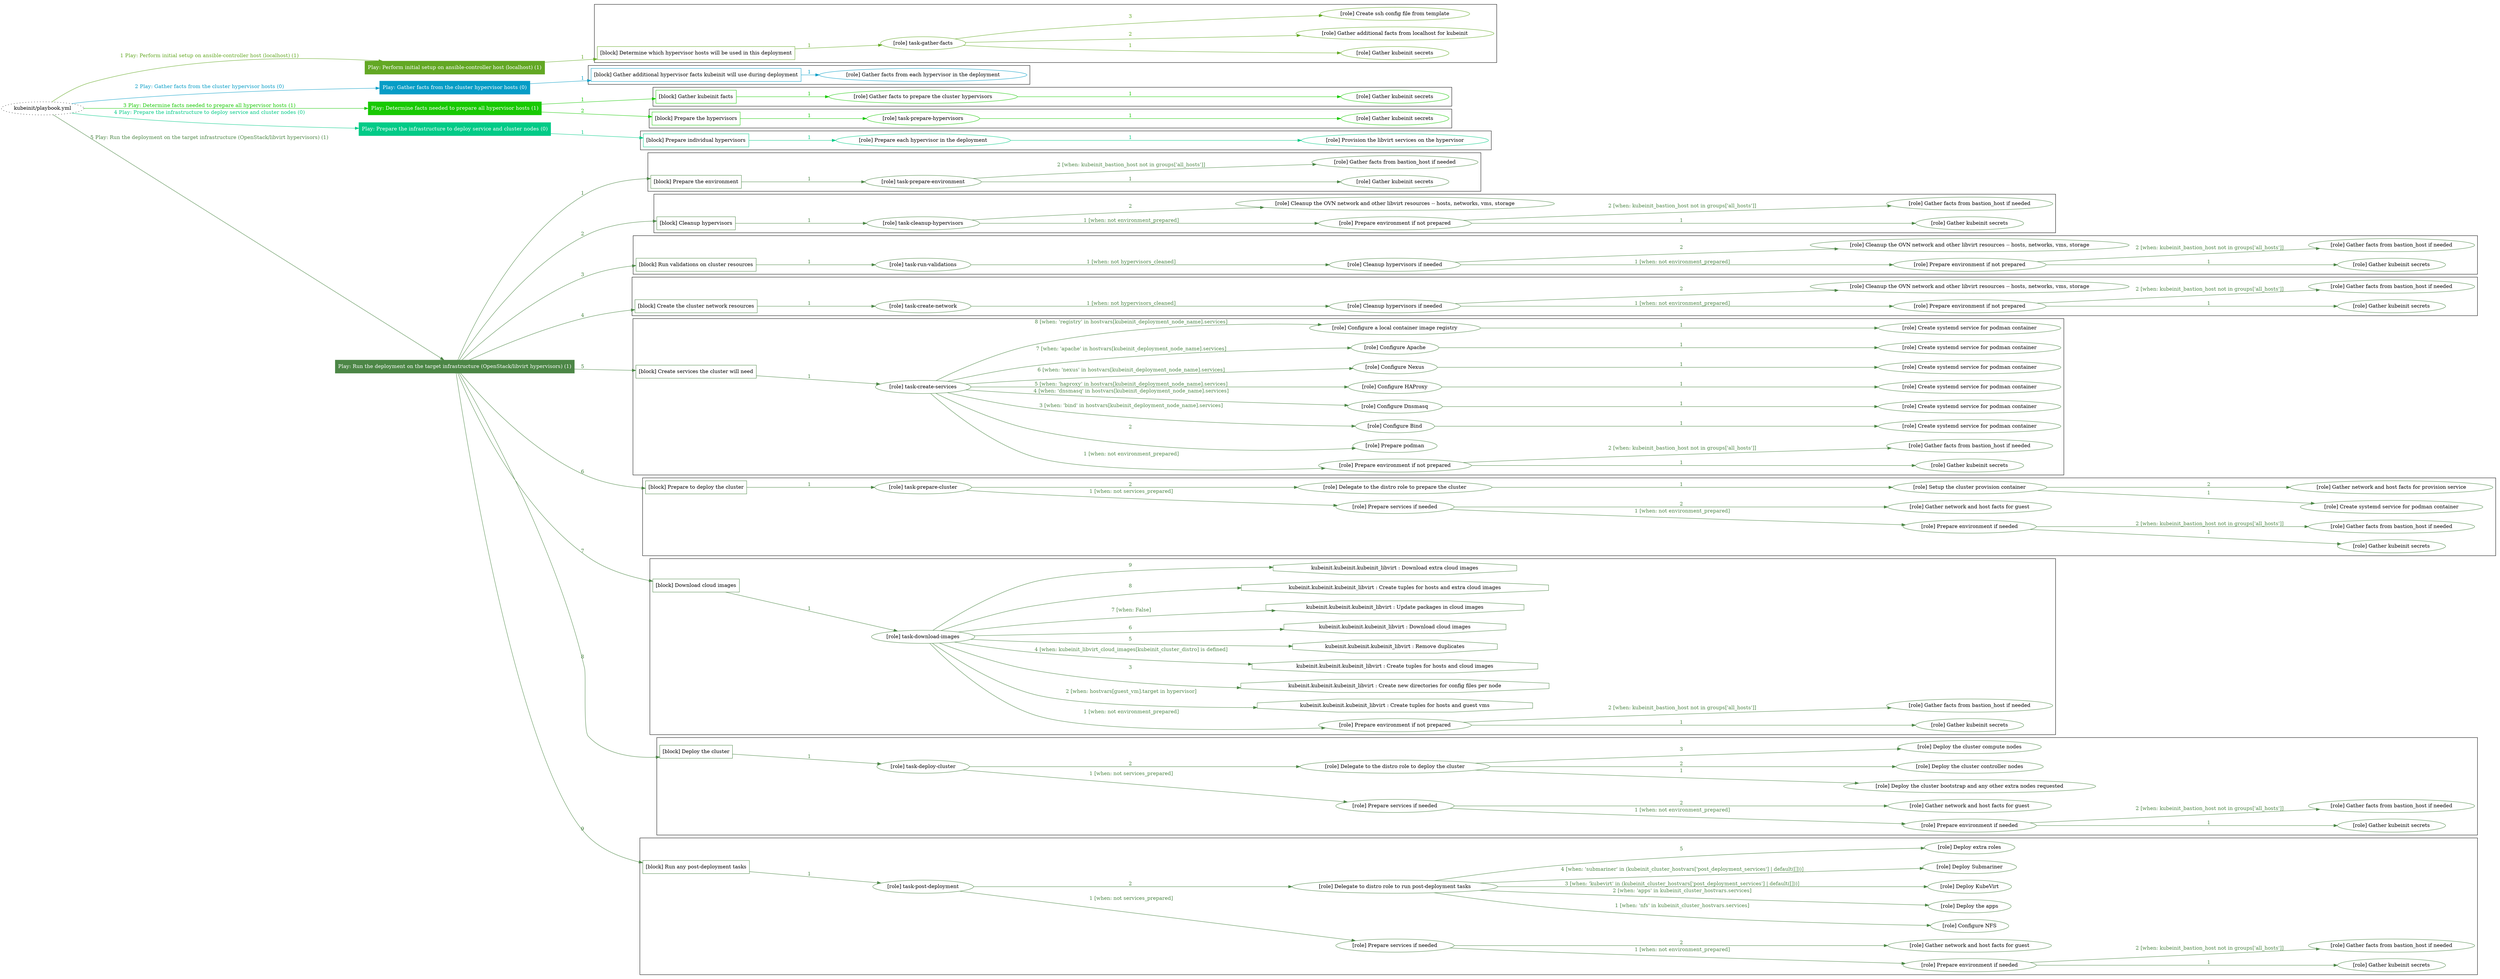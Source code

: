 digraph {
	graph [concentrate=true ordering=in rankdir=LR ratio=fill]
	edge [esep=5 sep=10]
	"kubeinit/playbook.yml" [URL="/home/runner/work/kubeinit/kubeinit/kubeinit/playbook.yml" id=playbook_f58793bb style=dotted]
	"kubeinit/playbook.yml" -> play_ef400c8b [label="1 Play: Perform initial setup on ansible-controller host (localhost) (1)" color="#63a824" fontcolor="#63a824" id=edge_play_ef400c8b labeltooltip="1 Play: Perform initial setup on ansible-controller host (localhost) (1)" tooltip="1 Play: Perform initial setup on ansible-controller host (localhost) (1)"]
	subgraph "Play: Perform initial setup on ansible-controller host (localhost) (1)" {
		play_ef400c8b [label="Play: Perform initial setup on ansible-controller host (localhost) (1)" URL="/home/runner/work/kubeinit/kubeinit/kubeinit/playbook.yml" color="#63a824" fontcolor="#ffffff" id=play_ef400c8b shape=box style=filled tooltip=localhost]
		play_ef400c8b -> block_fa00b817 [label=1 color="#63a824" fontcolor="#63a824" id=edge_block_fa00b817 labeltooltip=1 tooltip=1]
		subgraph cluster_block_fa00b817 {
			block_fa00b817 [label="[block] Determine which hypervisor hosts will be used in this deployment" URL="/home/runner/work/kubeinit/kubeinit/kubeinit/playbook.yml" color="#63a824" id=block_fa00b817 labeltooltip="Determine which hypervisor hosts will be used in this deployment" shape=box tooltip="Determine which hypervisor hosts will be used in this deployment"]
			block_fa00b817 -> role_f3571032 [label="1 " color="#63a824" fontcolor="#63a824" id=edge_role_f3571032 labeltooltip="1 " tooltip="1 "]
			subgraph "task-gather-facts" {
				role_f3571032 [label="[role] task-gather-facts" URL="/home/runner/work/kubeinit/kubeinit/kubeinit/playbook.yml" color="#63a824" id=role_f3571032 tooltip="task-gather-facts"]
				role_f3571032 -> role_efeab348 [label="1 " color="#63a824" fontcolor="#63a824" id=edge_role_efeab348 labeltooltip="1 " tooltip="1 "]
				subgraph "Gather kubeinit secrets" {
					role_efeab348 [label="[role] Gather kubeinit secrets" URL="/home/runner/.ansible/collections/ansible_collections/kubeinit/kubeinit/roles/kubeinit_prepare/tasks/build_hypervisors_group.yml" color="#63a824" id=role_efeab348 tooltip="Gather kubeinit secrets"]
				}
				role_f3571032 -> role_8ca2fbf8 [label="2 " color="#63a824" fontcolor="#63a824" id=edge_role_8ca2fbf8 labeltooltip="2 " tooltip="2 "]
				subgraph "Gather additional facts from localhost for kubeinit" {
					role_8ca2fbf8 [label="[role] Gather additional facts from localhost for kubeinit" URL="/home/runner/.ansible/collections/ansible_collections/kubeinit/kubeinit/roles/kubeinit_prepare/tasks/build_hypervisors_group.yml" color="#63a824" id=role_8ca2fbf8 tooltip="Gather additional facts from localhost for kubeinit"]
				}
				role_f3571032 -> role_3e26ffe0 [label="3 " color="#63a824" fontcolor="#63a824" id=edge_role_3e26ffe0 labeltooltip="3 " tooltip="3 "]
				subgraph "Create ssh config file from template" {
					role_3e26ffe0 [label="[role] Create ssh config file from template" URL="/home/runner/.ansible/collections/ansible_collections/kubeinit/kubeinit/roles/kubeinit_prepare/tasks/build_hypervisors_group.yml" color="#63a824" id=role_3e26ffe0 tooltip="Create ssh config file from template"]
				}
			}
		}
	}
	"kubeinit/playbook.yml" -> play_55802ab1 [label="2 Play: Gather facts from the cluster hypervisor hosts (0)" color="#069dc6" fontcolor="#069dc6" id=edge_play_55802ab1 labeltooltip="2 Play: Gather facts from the cluster hypervisor hosts (0)" tooltip="2 Play: Gather facts from the cluster hypervisor hosts (0)"]
	subgraph "Play: Gather facts from the cluster hypervisor hosts (0)" {
		play_55802ab1 [label="Play: Gather facts from the cluster hypervisor hosts (0)" URL="/home/runner/work/kubeinit/kubeinit/kubeinit/playbook.yml" color="#069dc6" fontcolor="#ffffff" id=play_55802ab1 shape=box style=filled tooltip="Play: Gather facts from the cluster hypervisor hosts (0)"]
		play_55802ab1 -> block_2f3dcdcd [label=1 color="#069dc6" fontcolor="#069dc6" id=edge_block_2f3dcdcd labeltooltip=1 tooltip=1]
		subgraph cluster_block_2f3dcdcd {
			block_2f3dcdcd [label="[block] Gather additional hypervisor facts kubeinit will use during deployment" URL="/home/runner/work/kubeinit/kubeinit/kubeinit/playbook.yml" color="#069dc6" id=block_2f3dcdcd labeltooltip="Gather additional hypervisor facts kubeinit will use during deployment" shape=box tooltip="Gather additional hypervisor facts kubeinit will use during deployment"]
			block_2f3dcdcd -> role_0df3bb62 [label="1 " color="#069dc6" fontcolor="#069dc6" id=edge_role_0df3bb62 labeltooltip="1 " tooltip="1 "]
			subgraph "Gather facts from each hypervisor in the deployment" {
				role_0df3bb62 [label="[role] Gather facts from each hypervisor in the deployment" URL="/home/runner/work/kubeinit/kubeinit/kubeinit/playbook.yml" color="#069dc6" id=role_0df3bb62 tooltip="Gather facts from each hypervisor in the deployment"]
			}
		}
	}
	"kubeinit/playbook.yml" -> play_1d382b80 [label="3 Play: Determine facts needed to prepare all hypervisor hosts (1)" color="#18c903" fontcolor="#18c903" id=edge_play_1d382b80 labeltooltip="3 Play: Determine facts needed to prepare all hypervisor hosts (1)" tooltip="3 Play: Determine facts needed to prepare all hypervisor hosts (1)"]
	subgraph "Play: Determine facts needed to prepare all hypervisor hosts (1)" {
		play_1d382b80 [label="Play: Determine facts needed to prepare all hypervisor hosts (1)" URL="/home/runner/work/kubeinit/kubeinit/kubeinit/playbook.yml" color="#18c903" fontcolor="#ffffff" id=play_1d382b80 shape=box style=filled tooltip=localhost]
		play_1d382b80 -> block_a9d46d51 [label=1 color="#18c903" fontcolor="#18c903" id=edge_block_a9d46d51 labeltooltip=1 tooltip=1]
		subgraph cluster_block_a9d46d51 {
			block_a9d46d51 [label="[block] Gather kubeinit facts" URL="/home/runner/work/kubeinit/kubeinit/kubeinit/playbook.yml" color="#18c903" id=block_a9d46d51 labeltooltip="Gather kubeinit facts" shape=box tooltip="Gather kubeinit facts"]
			block_a9d46d51 -> role_bb6a173e [label="1 " color="#18c903" fontcolor="#18c903" id=edge_role_bb6a173e labeltooltip="1 " tooltip="1 "]
			subgraph "Gather facts to prepare the cluster hypervisors" {
				role_bb6a173e [label="[role] Gather facts to prepare the cluster hypervisors" URL="/home/runner/work/kubeinit/kubeinit/kubeinit/playbook.yml" color="#18c903" id=role_bb6a173e tooltip="Gather facts to prepare the cluster hypervisors"]
				role_bb6a173e -> role_5e06d8d2 [label="1 " color="#18c903" fontcolor="#18c903" id=edge_role_5e06d8d2 labeltooltip="1 " tooltip="1 "]
				subgraph "Gather kubeinit secrets" {
					role_5e06d8d2 [label="[role] Gather kubeinit secrets" URL="/home/runner/.ansible/collections/ansible_collections/kubeinit/kubeinit/roles/kubeinit_prepare/tasks/gather_kubeinit_facts.yml" color="#18c903" id=role_5e06d8d2 tooltip="Gather kubeinit secrets"]
				}
			}
		}
		play_1d382b80 -> block_a9847690 [label=2 color="#18c903" fontcolor="#18c903" id=edge_block_a9847690 labeltooltip=2 tooltip=2]
		subgraph cluster_block_a9847690 {
			block_a9847690 [label="[block] Prepare the hypervisors" URL="/home/runner/work/kubeinit/kubeinit/kubeinit/playbook.yml" color="#18c903" id=block_a9847690 labeltooltip="Prepare the hypervisors" shape=box tooltip="Prepare the hypervisors"]
			block_a9847690 -> role_9fe4048c [label="1 " color="#18c903" fontcolor="#18c903" id=edge_role_9fe4048c labeltooltip="1 " tooltip="1 "]
			subgraph "task-prepare-hypervisors" {
				role_9fe4048c [label="[role] task-prepare-hypervisors" URL="/home/runner/work/kubeinit/kubeinit/kubeinit/playbook.yml" color="#18c903" id=role_9fe4048c tooltip="task-prepare-hypervisors"]
				role_9fe4048c -> role_2b0b77d5 [label="1 " color="#18c903" fontcolor="#18c903" id=edge_role_2b0b77d5 labeltooltip="1 " tooltip="1 "]
				subgraph "Gather kubeinit secrets" {
					role_2b0b77d5 [label="[role] Gather kubeinit secrets" URL="/home/runner/.ansible/collections/ansible_collections/kubeinit/kubeinit/roles/kubeinit_prepare/tasks/gather_kubeinit_facts.yml" color="#18c903" id=role_2b0b77d5 tooltip="Gather kubeinit secrets"]
				}
			}
		}
	}
	"kubeinit/playbook.yml" -> play_59cb4f92 [label="4 Play: Prepare the infrastructure to deploy service and cluster nodes (0)" color="#01cb87" fontcolor="#01cb87" id=edge_play_59cb4f92 labeltooltip="4 Play: Prepare the infrastructure to deploy service and cluster nodes (0)" tooltip="4 Play: Prepare the infrastructure to deploy service and cluster nodes (0)"]
	subgraph "Play: Prepare the infrastructure to deploy service and cluster nodes (0)" {
		play_59cb4f92 [label="Play: Prepare the infrastructure to deploy service and cluster nodes (0)" URL="/home/runner/work/kubeinit/kubeinit/kubeinit/playbook.yml" color="#01cb87" fontcolor="#ffffff" id=play_59cb4f92 shape=box style=filled tooltip="Play: Prepare the infrastructure to deploy service and cluster nodes (0)"]
		play_59cb4f92 -> block_4fc3e5c0 [label=1 color="#01cb87" fontcolor="#01cb87" id=edge_block_4fc3e5c0 labeltooltip=1 tooltip=1]
		subgraph cluster_block_4fc3e5c0 {
			block_4fc3e5c0 [label="[block] Prepare individual hypervisors" URL="/home/runner/work/kubeinit/kubeinit/kubeinit/playbook.yml" color="#01cb87" id=block_4fc3e5c0 labeltooltip="Prepare individual hypervisors" shape=box tooltip="Prepare individual hypervisors"]
			block_4fc3e5c0 -> role_03ed3f5c [label="1 " color="#01cb87" fontcolor="#01cb87" id=edge_role_03ed3f5c labeltooltip="1 " tooltip="1 "]
			subgraph "Prepare each hypervisor in the deployment" {
				role_03ed3f5c [label="[role] Prepare each hypervisor in the deployment" URL="/home/runner/work/kubeinit/kubeinit/kubeinit/playbook.yml" color="#01cb87" id=role_03ed3f5c tooltip="Prepare each hypervisor in the deployment"]
				role_03ed3f5c -> role_1c76f3b5 [label="1 " color="#01cb87" fontcolor="#01cb87" id=edge_role_1c76f3b5 labeltooltip="1 " tooltip="1 "]
				subgraph "Provision the libvirt services on the hypervisor" {
					role_1c76f3b5 [label="[role] Provision the libvirt services on the hypervisor" URL="/home/runner/.ansible/collections/ansible_collections/kubeinit/kubeinit/roles/kubeinit_prepare/tasks/prepare_hypervisor.yml" color="#01cb87" id=role_1c76f3b5 tooltip="Provision the libvirt services on the hypervisor"]
				}
			}
		}
	}
	"kubeinit/playbook.yml" -> play_d5912275 [label="5 Play: Run the deployment on the target infrastructure (OpenStack/libvirt hypervisors) (1)" color="#4c8646" fontcolor="#4c8646" id=edge_play_d5912275 labeltooltip="5 Play: Run the deployment on the target infrastructure (OpenStack/libvirt hypervisors) (1)" tooltip="5 Play: Run the deployment on the target infrastructure (OpenStack/libvirt hypervisors) (1)"]
	subgraph "Play: Run the deployment on the target infrastructure (OpenStack/libvirt hypervisors) (1)" {
		play_d5912275 [label="Play: Run the deployment on the target infrastructure (OpenStack/libvirt hypervisors) (1)" URL="/home/runner/work/kubeinit/kubeinit/kubeinit/playbook.yml" color="#4c8646" fontcolor="#ffffff" id=play_d5912275 shape=box style=filled tooltip=localhost]
		play_d5912275 -> block_e0ef7ec3 [label=1 color="#4c8646" fontcolor="#4c8646" id=edge_block_e0ef7ec3 labeltooltip=1 tooltip=1]
		subgraph cluster_block_e0ef7ec3 {
			block_e0ef7ec3 [label="[block] Prepare the environment" URL="/home/runner/work/kubeinit/kubeinit/kubeinit/playbook.yml" color="#4c8646" id=block_e0ef7ec3 labeltooltip="Prepare the environment" shape=box tooltip="Prepare the environment"]
			block_e0ef7ec3 -> role_95e3e221 [label="1 " color="#4c8646" fontcolor="#4c8646" id=edge_role_95e3e221 labeltooltip="1 " tooltip="1 "]
			subgraph "task-prepare-environment" {
				role_95e3e221 [label="[role] task-prepare-environment" URL="/home/runner/work/kubeinit/kubeinit/kubeinit/playbook.yml" color="#4c8646" id=role_95e3e221 tooltip="task-prepare-environment"]
				role_95e3e221 -> role_7b15b557 [label="1 " color="#4c8646" fontcolor="#4c8646" id=edge_role_7b15b557 labeltooltip="1 " tooltip="1 "]
				subgraph "Gather kubeinit secrets" {
					role_7b15b557 [label="[role] Gather kubeinit secrets" URL="/home/runner/.ansible/collections/ansible_collections/kubeinit/kubeinit/roles/kubeinit_prepare/tasks/gather_kubeinit_facts.yml" color="#4c8646" id=role_7b15b557 tooltip="Gather kubeinit secrets"]
				}
				role_95e3e221 -> role_6736a9c5 [label="2 [when: kubeinit_bastion_host not in groups['all_hosts']]" color="#4c8646" fontcolor="#4c8646" id=edge_role_6736a9c5 labeltooltip="2 [when: kubeinit_bastion_host not in groups['all_hosts']]" tooltip="2 [when: kubeinit_bastion_host not in groups['all_hosts']]"]
				subgraph "Gather facts from bastion_host if needed" {
					role_6736a9c5 [label="[role] Gather facts from bastion_host if needed" URL="/home/runner/.ansible/collections/ansible_collections/kubeinit/kubeinit/roles/kubeinit_prepare/tasks/main.yml" color="#4c8646" id=role_6736a9c5 tooltip="Gather facts from bastion_host if needed"]
				}
			}
		}
		play_d5912275 -> block_b7ee5da2 [label=2 color="#4c8646" fontcolor="#4c8646" id=edge_block_b7ee5da2 labeltooltip=2 tooltip=2]
		subgraph cluster_block_b7ee5da2 {
			block_b7ee5da2 [label="[block] Cleanup hypervisors" URL="/home/runner/work/kubeinit/kubeinit/kubeinit/playbook.yml" color="#4c8646" id=block_b7ee5da2 labeltooltip="Cleanup hypervisors" shape=box tooltip="Cleanup hypervisors"]
			block_b7ee5da2 -> role_448d3bb0 [label="1 " color="#4c8646" fontcolor="#4c8646" id=edge_role_448d3bb0 labeltooltip="1 " tooltip="1 "]
			subgraph "task-cleanup-hypervisors" {
				role_448d3bb0 [label="[role] task-cleanup-hypervisors" URL="/home/runner/work/kubeinit/kubeinit/kubeinit/playbook.yml" color="#4c8646" id=role_448d3bb0 tooltip="task-cleanup-hypervisors"]
				role_448d3bb0 -> role_497d9ae1 [label="1 [when: not environment_prepared]" color="#4c8646" fontcolor="#4c8646" id=edge_role_497d9ae1 labeltooltip="1 [when: not environment_prepared]" tooltip="1 [when: not environment_prepared]"]
				subgraph "Prepare environment if not prepared" {
					role_497d9ae1 [label="[role] Prepare environment if not prepared" URL="/home/runner/.ansible/collections/ansible_collections/kubeinit/kubeinit/roles/kubeinit_libvirt/tasks/cleanup_hypervisors.yml" color="#4c8646" id=role_497d9ae1 tooltip="Prepare environment if not prepared"]
					role_497d9ae1 -> role_d3270ad9 [label="1 " color="#4c8646" fontcolor="#4c8646" id=edge_role_d3270ad9 labeltooltip="1 " tooltip="1 "]
					subgraph "Gather kubeinit secrets" {
						role_d3270ad9 [label="[role] Gather kubeinit secrets" URL="/home/runner/.ansible/collections/ansible_collections/kubeinit/kubeinit/roles/kubeinit_prepare/tasks/gather_kubeinit_facts.yml" color="#4c8646" id=role_d3270ad9 tooltip="Gather kubeinit secrets"]
					}
					role_497d9ae1 -> role_4f86b636 [label="2 [when: kubeinit_bastion_host not in groups['all_hosts']]" color="#4c8646" fontcolor="#4c8646" id=edge_role_4f86b636 labeltooltip="2 [when: kubeinit_bastion_host not in groups['all_hosts']]" tooltip="2 [when: kubeinit_bastion_host not in groups['all_hosts']]"]
					subgraph "Gather facts from bastion_host if needed" {
						role_4f86b636 [label="[role] Gather facts from bastion_host if needed" URL="/home/runner/.ansible/collections/ansible_collections/kubeinit/kubeinit/roles/kubeinit_prepare/tasks/main.yml" color="#4c8646" id=role_4f86b636 tooltip="Gather facts from bastion_host if needed"]
					}
				}
				role_448d3bb0 -> role_c5e4a4dd [label="2 " color="#4c8646" fontcolor="#4c8646" id=edge_role_c5e4a4dd labeltooltip="2 " tooltip="2 "]
				subgraph "Cleanup the OVN network and other libvirt resources -- hosts, networks, vms, storage" {
					role_c5e4a4dd [label="[role] Cleanup the OVN network and other libvirt resources -- hosts, networks, vms, storage" URL="/home/runner/.ansible/collections/ansible_collections/kubeinit/kubeinit/roles/kubeinit_libvirt/tasks/cleanup_hypervisors.yml" color="#4c8646" id=role_c5e4a4dd tooltip="Cleanup the OVN network and other libvirt resources -- hosts, networks, vms, storage"]
				}
			}
		}
		play_d5912275 -> block_3adb5bea [label=3 color="#4c8646" fontcolor="#4c8646" id=edge_block_3adb5bea labeltooltip=3 tooltip=3]
		subgraph cluster_block_3adb5bea {
			block_3adb5bea [label="[block] Run validations on cluster resources" URL="/home/runner/work/kubeinit/kubeinit/kubeinit/playbook.yml" color="#4c8646" id=block_3adb5bea labeltooltip="Run validations on cluster resources" shape=box tooltip="Run validations on cluster resources"]
			block_3adb5bea -> role_9a0afbb9 [label="1 " color="#4c8646" fontcolor="#4c8646" id=edge_role_9a0afbb9 labeltooltip="1 " tooltip="1 "]
			subgraph "task-run-validations" {
				role_9a0afbb9 [label="[role] task-run-validations" URL="/home/runner/work/kubeinit/kubeinit/kubeinit/playbook.yml" color="#4c8646" id=role_9a0afbb9 tooltip="task-run-validations"]
				role_9a0afbb9 -> role_900a982e [label="1 [when: not hypervisors_cleaned]" color="#4c8646" fontcolor="#4c8646" id=edge_role_900a982e labeltooltip="1 [when: not hypervisors_cleaned]" tooltip="1 [when: not hypervisors_cleaned]"]
				subgraph "Cleanup hypervisors if needed" {
					role_900a982e [label="[role] Cleanup hypervisors if needed" URL="/home/runner/.ansible/collections/ansible_collections/kubeinit/kubeinit/roles/kubeinit_validations/tasks/main.yml" color="#4c8646" id=role_900a982e tooltip="Cleanup hypervisors if needed"]
					role_900a982e -> role_91baa143 [label="1 [when: not environment_prepared]" color="#4c8646" fontcolor="#4c8646" id=edge_role_91baa143 labeltooltip="1 [when: not environment_prepared]" tooltip="1 [when: not environment_prepared]"]
					subgraph "Prepare environment if not prepared" {
						role_91baa143 [label="[role] Prepare environment if not prepared" URL="/home/runner/.ansible/collections/ansible_collections/kubeinit/kubeinit/roles/kubeinit_libvirt/tasks/cleanup_hypervisors.yml" color="#4c8646" id=role_91baa143 tooltip="Prepare environment if not prepared"]
						role_91baa143 -> role_f00baeb1 [label="1 " color="#4c8646" fontcolor="#4c8646" id=edge_role_f00baeb1 labeltooltip="1 " tooltip="1 "]
						subgraph "Gather kubeinit secrets" {
							role_f00baeb1 [label="[role] Gather kubeinit secrets" URL="/home/runner/.ansible/collections/ansible_collections/kubeinit/kubeinit/roles/kubeinit_prepare/tasks/gather_kubeinit_facts.yml" color="#4c8646" id=role_f00baeb1 tooltip="Gather kubeinit secrets"]
						}
						role_91baa143 -> role_692dc586 [label="2 [when: kubeinit_bastion_host not in groups['all_hosts']]" color="#4c8646" fontcolor="#4c8646" id=edge_role_692dc586 labeltooltip="2 [when: kubeinit_bastion_host not in groups['all_hosts']]" tooltip="2 [when: kubeinit_bastion_host not in groups['all_hosts']]"]
						subgraph "Gather facts from bastion_host if needed" {
							role_692dc586 [label="[role] Gather facts from bastion_host if needed" URL="/home/runner/.ansible/collections/ansible_collections/kubeinit/kubeinit/roles/kubeinit_prepare/tasks/main.yml" color="#4c8646" id=role_692dc586 tooltip="Gather facts from bastion_host if needed"]
						}
					}
					role_900a982e -> role_12e0624e [label="2 " color="#4c8646" fontcolor="#4c8646" id=edge_role_12e0624e labeltooltip="2 " tooltip="2 "]
					subgraph "Cleanup the OVN network and other libvirt resources -- hosts, networks, vms, storage" {
						role_12e0624e [label="[role] Cleanup the OVN network and other libvirt resources -- hosts, networks, vms, storage" URL="/home/runner/.ansible/collections/ansible_collections/kubeinit/kubeinit/roles/kubeinit_libvirt/tasks/cleanup_hypervisors.yml" color="#4c8646" id=role_12e0624e tooltip="Cleanup the OVN network and other libvirt resources -- hosts, networks, vms, storage"]
					}
				}
			}
		}
		play_d5912275 -> block_eb9da0d1 [label=4 color="#4c8646" fontcolor="#4c8646" id=edge_block_eb9da0d1 labeltooltip=4 tooltip=4]
		subgraph cluster_block_eb9da0d1 {
			block_eb9da0d1 [label="[block] Create the cluster network resources" URL="/home/runner/work/kubeinit/kubeinit/kubeinit/playbook.yml" color="#4c8646" id=block_eb9da0d1 labeltooltip="Create the cluster network resources" shape=box tooltip="Create the cluster network resources"]
			block_eb9da0d1 -> role_1442c6f8 [label="1 " color="#4c8646" fontcolor="#4c8646" id=edge_role_1442c6f8 labeltooltip="1 " tooltip="1 "]
			subgraph "task-create-network" {
				role_1442c6f8 [label="[role] task-create-network" URL="/home/runner/work/kubeinit/kubeinit/kubeinit/playbook.yml" color="#4c8646" id=role_1442c6f8 tooltip="task-create-network"]
				role_1442c6f8 -> role_cbfe1383 [label="1 [when: not hypervisors_cleaned]" color="#4c8646" fontcolor="#4c8646" id=edge_role_cbfe1383 labeltooltip="1 [when: not hypervisors_cleaned]" tooltip="1 [when: not hypervisors_cleaned]"]
				subgraph "Cleanup hypervisors if needed" {
					role_cbfe1383 [label="[role] Cleanup hypervisors if needed" URL="/home/runner/.ansible/collections/ansible_collections/kubeinit/kubeinit/roles/kubeinit_libvirt/tasks/create_network.yml" color="#4c8646" id=role_cbfe1383 tooltip="Cleanup hypervisors if needed"]
					role_cbfe1383 -> role_728541d5 [label="1 [when: not environment_prepared]" color="#4c8646" fontcolor="#4c8646" id=edge_role_728541d5 labeltooltip="1 [when: not environment_prepared]" tooltip="1 [when: not environment_prepared]"]
					subgraph "Prepare environment if not prepared" {
						role_728541d5 [label="[role] Prepare environment if not prepared" URL="/home/runner/.ansible/collections/ansible_collections/kubeinit/kubeinit/roles/kubeinit_libvirt/tasks/cleanup_hypervisors.yml" color="#4c8646" id=role_728541d5 tooltip="Prepare environment if not prepared"]
						role_728541d5 -> role_e7898d49 [label="1 " color="#4c8646" fontcolor="#4c8646" id=edge_role_e7898d49 labeltooltip="1 " tooltip="1 "]
						subgraph "Gather kubeinit secrets" {
							role_e7898d49 [label="[role] Gather kubeinit secrets" URL="/home/runner/.ansible/collections/ansible_collections/kubeinit/kubeinit/roles/kubeinit_prepare/tasks/gather_kubeinit_facts.yml" color="#4c8646" id=role_e7898d49 tooltip="Gather kubeinit secrets"]
						}
						role_728541d5 -> role_4d49329d [label="2 [when: kubeinit_bastion_host not in groups['all_hosts']]" color="#4c8646" fontcolor="#4c8646" id=edge_role_4d49329d labeltooltip="2 [when: kubeinit_bastion_host not in groups['all_hosts']]" tooltip="2 [when: kubeinit_bastion_host not in groups['all_hosts']]"]
						subgraph "Gather facts from bastion_host if needed" {
							role_4d49329d [label="[role] Gather facts from bastion_host if needed" URL="/home/runner/.ansible/collections/ansible_collections/kubeinit/kubeinit/roles/kubeinit_prepare/tasks/main.yml" color="#4c8646" id=role_4d49329d tooltip="Gather facts from bastion_host if needed"]
						}
					}
					role_cbfe1383 -> role_e72a1599 [label="2 " color="#4c8646" fontcolor="#4c8646" id=edge_role_e72a1599 labeltooltip="2 " tooltip="2 "]
					subgraph "Cleanup the OVN network and other libvirt resources -- hosts, networks, vms, storage" {
						role_e72a1599 [label="[role] Cleanup the OVN network and other libvirt resources -- hosts, networks, vms, storage" URL="/home/runner/.ansible/collections/ansible_collections/kubeinit/kubeinit/roles/kubeinit_libvirt/tasks/cleanup_hypervisors.yml" color="#4c8646" id=role_e72a1599 tooltip="Cleanup the OVN network and other libvirt resources -- hosts, networks, vms, storage"]
					}
				}
			}
		}
		play_d5912275 -> block_d4540720 [label=5 color="#4c8646" fontcolor="#4c8646" id=edge_block_d4540720 labeltooltip=5 tooltip=5]
		subgraph cluster_block_d4540720 {
			block_d4540720 [label="[block] Create services the cluster will need" URL="/home/runner/work/kubeinit/kubeinit/kubeinit/playbook.yml" color="#4c8646" id=block_d4540720 labeltooltip="Create services the cluster will need" shape=box tooltip="Create services the cluster will need"]
			block_d4540720 -> role_956b09bb [label="1 " color="#4c8646" fontcolor="#4c8646" id=edge_role_956b09bb labeltooltip="1 " tooltip="1 "]
			subgraph "task-create-services" {
				role_956b09bb [label="[role] task-create-services" URL="/home/runner/work/kubeinit/kubeinit/kubeinit/playbook.yml" color="#4c8646" id=role_956b09bb tooltip="task-create-services"]
				role_956b09bb -> role_1adf9833 [label="1 [when: not environment_prepared]" color="#4c8646" fontcolor="#4c8646" id=edge_role_1adf9833 labeltooltip="1 [when: not environment_prepared]" tooltip="1 [when: not environment_prepared]"]
				subgraph "Prepare environment if not prepared" {
					role_1adf9833 [label="[role] Prepare environment if not prepared" URL="/home/runner/.ansible/collections/ansible_collections/kubeinit/kubeinit/roles/kubeinit_services/tasks/main.yml" color="#4c8646" id=role_1adf9833 tooltip="Prepare environment if not prepared"]
					role_1adf9833 -> role_f309acf9 [label="1 " color="#4c8646" fontcolor="#4c8646" id=edge_role_f309acf9 labeltooltip="1 " tooltip="1 "]
					subgraph "Gather kubeinit secrets" {
						role_f309acf9 [label="[role] Gather kubeinit secrets" URL="/home/runner/.ansible/collections/ansible_collections/kubeinit/kubeinit/roles/kubeinit_prepare/tasks/gather_kubeinit_facts.yml" color="#4c8646" id=role_f309acf9 tooltip="Gather kubeinit secrets"]
					}
					role_1adf9833 -> role_84f7ad82 [label="2 [when: kubeinit_bastion_host not in groups['all_hosts']]" color="#4c8646" fontcolor="#4c8646" id=edge_role_84f7ad82 labeltooltip="2 [when: kubeinit_bastion_host not in groups['all_hosts']]" tooltip="2 [when: kubeinit_bastion_host not in groups['all_hosts']]"]
					subgraph "Gather facts from bastion_host if needed" {
						role_84f7ad82 [label="[role] Gather facts from bastion_host if needed" URL="/home/runner/.ansible/collections/ansible_collections/kubeinit/kubeinit/roles/kubeinit_prepare/tasks/main.yml" color="#4c8646" id=role_84f7ad82 tooltip="Gather facts from bastion_host if needed"]
					}
				}
				role_956b09bb -> role_78f69e6c [label="2 " color="#4c8646" fontcolor="#4c8646" id=edge_role_78f69e6c labeltooltip="2 " tooltip="2 "]
				subgraph "Prepare podman" {
					role_78f69e6c [label="[role] Prepare podman" URL="/home/runner/.ansible/collections/ansible_collections/kubeinit/kubeinit/roles/kubeinit_services/tasks/00_create_service_pod.yml" color="#4c8646" id=role_78f69e6c tooltip="Prepare podman"]
				}
				role_956b09bb -> role_221db590 [label="3 [when: 'bind' in hostvars[kubeinit_deployment_node_name].services]" color="#4c8646" fontcolor="#4c8646" id=edge_role_221db590 labeltooltip="3 [when: 'bind' in hostvars[kubeinit_deployment_node_name].services]" tooltip="3 [when: 'bind' in hostvars[kubeinit_deployment_node_name].services]"]
				subgraph "Configure Bind" {
					role_221db590 [label="[role] Configure Bind" URL="/home/runner/.ansible/collections/ansible_collections/kubeinit/kubeinit/roles/kubeinit_services/tasks/start_services_containers.yml" color="#4c8646" id=role_221db590 tooltip="Configure Bind"]
					role_221db590 -> role_72580ef2 [label="1 " color="#4c8646" fontcolor="#4c8646" id=edge_role_72580ef2 labeltooltip="1 " tooltip="1 "]
					subgraph "Create systemd service for podman container" {
						role_72580ef2 [label="[role] Create systemd service for podman container" URL="/home/runner/.ansible/collections/ansible_collections/kubeinit/kubeinit/roles/kubeinit_bind/tasks/main.yml" color="#4c8646" id=role_72580ef2 tooltip="Create systemd service for podman container"]
					}
				}
				role_956b09bb -> role_d7d1fc39 [label="4 [when: 'dnsmasq' in hostvars[kubeinit_deployment_node_name].services]" color="#4c8646" fontcolor="#4c8646" id=edge_role_d7d1fc39 labeltooltip="4 [when: 'dnsmasq' in hostvars[kubeinit_deployment_node_name].services]" tooltip="4 [when: 'dnsmasq' in hostvars[kubeinit_deployment_node_name].services]"]
				subgraph "Configure Dnsmasq" {
					role_d7d1fc39 [label="[role] Configure Dnsmasq" URL="/home/runner/.ansible/collections/ansible_collections/kubeinit/kubeinit/roles/kubeinit_services/tasks/start_services_containers.yml" color="#4c8646" id=role_d7d1fc39 tooltip="Configure Dnsmasq"]
					role_d7d1fc39 -> role_3aa46a81 [label="1 " color="#4c8646" fontcolor="#4c8646" id=edge_role_3aa46a81 labeltooltip="1 " tooltip="1 "]
					subgraph "Create systemd service for podman container" {
						role_3aa46a81 [label="[role] Create systemd service for podman container" URL="/home/runner/.ansible/collections/ansible_collections/kubeinit/kubeinit/roles/kubeinit_dnsmasq/tasks/main.yml" color="#4c8646" id=role_3aa46a81 tooltip="Create systemd service for podman container"]
					}
				}
				role_956b09bb -> role_45c255a1 [label="5 [when: 'haproxy' in hostvars[kubeinit_deployment_node_name].services]" color="#4c8646" fontcolor="#4c8646" id=edge_role_45c255a1 labeltooltip="5 [when: 'haproxy' in hostvars[kubeinit_deployment_node_name].services]" tooltip="5 [when: 'haproxy' in hostvars[kubeinit_deployment_node_name].services]"]
				subgraph "Configure HAProxy" {
					role_45c255a1 [label="[role] Configure HAProxy" URL="/home/runner/.ansible/collections/ansible_collections/kubeinit/kubeinit/roles/kubeinit_services/tasks/start_services_containers.yml" color="#4c8646" id=role_45c255a1 tooltip="Configure HAProxy"]
					role_45c255a1 -> role_3a9f940a [label="1 " color="#4c8646" fontcolor="#4c8646" id=edge_role_3a9f940a labeltooltip="1 " tooltip="1 "]
					subgraph "Create systemd service for podman container" {
						role_3a9f940a [label="[role] Create systemd service for podman container" URL="/home/runner/.ansible/collections/ansible_collections/kubeinit/kubeinit/roles/kubeinit_haproxy/tasks/main.yml" color="#4c8646" id=role_3a9f940a tooltip="Create systemd service for podman container"]
					}
				}
				role_956b09bb -> role_c4b103d8 [label="6 [when: 'nexus' in hostvars[kubeinit_deployment_node_name].services]" color="#4c8646" fontcolor="#4c8646" id=edge_role_c4b103d8 labeltooltip="6 [when: 'nexus' in hostvars[kubeinit_deployment_node_name].services]" tooltip="6 [when: 'nexus' in hostvars[kubeinit_deployment_node_name].services]"]
				subgraph "Configure Nexus" {
					role_c4b103d8 [label="[role] Configure Nexus" URL="/home/runner/.ansible/collections/ansible_collections/kubeinit/kubeinit/roles/kubeinit_services/tasks/start_services_containers.yml" color="#4c8646" id=role_c4b103d8 tooltip="Configure Nexus"]
					role_c4b103d8 -> role_8225c455 [label="1 " color="#4c8646" fontcolor="#4c8646" id=edge_role_8225c455 labeltooltip="1 " tooltip="1 "]
					subgraph "Create systemd service for podman container" {
						role_8225c455 [label="[role] Create systemd service for podman container" URL="/home/runner/.ansible/collections/ansible_collections/kubeinit/kubeinit/roles/kubeinit_nexus/tasks/main.yml" color="#4c8646" id=role_8225c455 tooltip="Create systemd service for podman container"]
					}
				}
				role_956b09bb -> role_bf23fa17 [label="7 [when: 'apache' in hostvars[kubeinit_deployment_node_name].services]" color="#4c8646" fontcolor="#4c8646" id=edge_role_bf23fa17 labeltooltip="7 [when: 'apache' in hostvars[kubeinit_deployment_node_name].services]" tooltip="7 [when: 'apache' in hostvars[kubeinit_deployment_node_name].services]"]
				subgraph "Configure Apache" {
					role_bf23fa17 [label="[role] Configure Apache" URL="/home/runner/.ansible/collections/ansible_collections/kubeinit/kubeinit/roles/kubeinit_services/tasks/start_services_containers.yml" color="#4c8646" id=role_bf23fa17 tooltip="Configure Apache"]
					role_bf23fa17 -> role_b48f31f6 [label="1 " color="#4c8646" fontcolor="#4c8646" id=edge_role_b48f31f6 labeltooltip="1 " tooltip="1 "]
					subgraph "Create systemd service for podman container" {
						role_b48f31f6 [label="[role] Create systemd service for podman container" URL="/home/runner/.ansible/collections/ansible_collections/kubeinit/kubeinit/roles/kubeinit_apache/tasks/main.yml" color="#4c8646" id=role_b48f31f6 tooltip="Create systemd service for podman container"]
					}
				}
				role_956b09bb -> role_5947e2b4 [label="8 [when: 'registry' in hostvars[kubeinit_deployment_node_name].services]" color="#4c8646" fontcolor="#4c8646" id=edge_role_5947e2b4 labeltooltip="8 [when: 'registry' in hostvars[kubeinit_deployment_node_name].services]" tooltip="8 [when: 'registry' in hostvars[kubeinit_deployment_node_name].services]"]
				subgraph "Configure a local container image registry" {
					role_5947e2b4 [label="[role] Configure a local container image registry" URL="/home/runner/.ansible/collections/ansible_collections/kubeinit/kubeinit/roles/kubeinit_services/tasks/start_services_containers.yml" color="#4c8646" id=role_5947e2b4 tooltip="Configure a local container image registry"]
					role_5947e2b4 -> role_0294ba29 [label="1 " color="#4c8646" fontcolor="#4c8646" id=edge_role_0294ba29 labeltooltip="1 " tooltip="1 "]
					subgraph "Create systemd service for podman container" {
						role_0294ba29 [label="[role] Create systemd service for podman container" URL="/home/runner/.ansible/collections/ansible_collections/kubeinit/kubeinit/roles/kubeinit_registry/tasks/main.yml" color="#4c8646" id=role_0294ba29 tooltip="Create systemd service for podman container"]
					}
				}
			}
		}
		play_d5912275 -> block_04f76727 [label=6 color="#4c8646" fontcolor="#4c8646" id=edge_block_04f76727 labeltooltip=6 tooltip=6]
		subgraph cluster_block_04f76727 {
			block_04f76727 [label="[block] Prepare to deploy the cluster" URL="/home/runner/work/kubeinit/kubeinit/kubeinit/playbook.yml" color="#4c8646" id=block_04f76727 labeltooltip="Prepare to deploy the cluster" shape=box tooltip="Prepare to deploy the cluster"]
			block_04f76727 -> role_cd9692a6 [label="1 " color="#4c8646" fontcolor="#4c8646" id=edge_role_cd9692a6 labeltooltip="1 " tooltip="1 "]
			subgraph "task-prepare-cluster" {
				role_cd9692a6 [label="[role] task-prepare-cluster" URL="/home/runner/work/kubeinit/kubeinit/kubeinit/playbook.yml" color="#4c8646" id=role_cd9692a6 tooltip="task-prepare-cluster"]
				role_cd9692a6 -> role_6edb6d22 [label="1 [when: not services_prepared]" color="#4c8646" fontcolor="#4c8646" id=edge_role_6edb6d22 labeltooltip="1 [when: not services_prepared]" tooltip="1 [when: not services_prepared]"]
				subgraph "Prepare services if needed" {
					role_6edb6d22 [label="[role] Prepare services if needed" URL="/home/runner/.ansible/collections/ansible_collections/kubeinit/kubeinit/roles/kubeinit_prepare/tasks/prepare_cluster.yml" color="#4c8646" id=role_6edb6d22 tooltip="Prepare services if needed"]
					role_6edb6d22 -> role_29b3002d [label="1 [when: not environment_prepared]" color="#4c8646" fontcolor="#4c8646" id=edge_role_29b3002d labeltooltip="1 [when: not environment_prepared]" tooltip="1 [when: not environment_prepared]"]
					subgraph "Prepare environment if needed" {
						role_29b3002d [label="[role] Prepare environment if needed" URL="/home/runner/.ansible/collections/ansible_collections/kubeinit/kubeinit/roles/kubeinit_services/tasks/prepare_services.yml" color="#4c8646" id=role_29b3002d tooltip="Prepare environment if needed"]
						role_29b3002d -> role_e58bfe10 [label="1 " color="#4c8646" fontcolor="#4c8646" id=edge_role_e58bfe10 labeltooltip="1 " tooltip="1 "]
						subgraph "Gather kubeinit secrets" {
							role_e58bfe10 [label="[role] Gather kubeinit secrets" URL="/home/runner/.ansible/collections/ansible_collections/kubeinit/kubeinit/roles/kubeinit_prepare/tasks/gather_kubeinit_facts.yml" color="#4c8646" id=role_e58bfe10 tooltip="Gather kubeinit secrets"]
						}
						role_29b3002d -> role_8dd84fcb [label="2 [when: kubeinit_bastion_host not in groups['all_hosts']]" color="#4c8646" fontcolor="#4c8646" id=edge_role_8dd84fcb labeltooltip="2 [when: kubeinit_bastion_host not in groups['all_hosts']]" tooltip="2 [when: kubeinit_bastion_host not in groups['all_hosts']]"]
						subgraph "Gather facts from bastion_host if needed" {
							role_8dd84fcb [label="[role] Gather facts from bastion_host if needed" URL="/home/runner/.ansible/collections/ansible_collections/kubeinit/kubeinit/roles/kubeinit_prepare/tasks/main.yml" color="#4c8646" id=role_8dd84fcb tooltip="Gather facts from bastion_host if needed"]
						}
					}
					role_6edb6d22 -> role_c843e0e8 [label="2 " color="#4c8646" fontcolor="#4c8646" id=edge_role_c843e0e8 labeltooltip="2 " tooltip="2 "]
					subgraph "Gather network and host facts for guest" {
						role_c843e0e8 [label="[role] Gather network and host facts for guest" URL="/home/runner/.ansible/collections/ansible_collections/kubeinit/kubeinit/roles/kubeinit_services/tasks/prepare_services.yml" color="#4c8646" id=role_c843e0e8 tooltip="Gather network and host facts for guest"]
					}
				}
				role_cd9692a6 -> role_fb5eddff [label="2 " color="#4c8646" fontcolor="#4c8646" id=edge_role_fb5eddff labeltooltip="2 " tooltip="2 "]
				subgraph "Delegate to the distro role to prepare the cluster" {
					role_fb5eddff [label="[role] Delegate to the distro role to prepare the cluster" URL="/home/runner/.ansible/collections/ansible_collections/kubeinit/kubeinit/roles/kubeinit_prepare/tasks/prepare_cluster.yml" color="#4c8646" id=role_fb5eddff tooltip="Delegate to the distro role to prepare the cluster"]
					role_fb5eddff -> role_d0fbae54 [label="1 " color="#4c8646" fontcolor="#4c8646" id=edge_role_d0fbae54 labeltooltip="1 " tooltip="1 "]
					subgraph "Setup the cluster provision container" {
						role_d0fbae54 [label="[role] Setup the cluster provision container" URL="/home/runner/.ansible/collections/ansible_collections/kubeinit/kubeinit/roles/kubeinit_openshift/tasks/prepare_cluster.yml" color="#4c8646" id=role_d0fbae54 tooltip="Setup the cluster provision container"]
						role_d0fbae54 -> role_6faf8ec8 [label="1 " color="#4c8646" fontcolor="#4c8646" id=edge_role_6faf8ec8 labeltooltip="1 " tooltip="1 "]
						subgraph "Create systemd service for podman container" {
							role_6faf8ec8 [label="[role] Create systemd service for podman container" URL="/home/runner/.ansible/collections/ansible_collections/kubeinit/kubeinit/roles/kubeinit_services/tasks/create_provision_container.yml" color="#4c8646" id=role_6faf8ec8 tooltip="Create systemd service for podman container"]
						}
						role_d0fbae54 -> role_2023a716 [label="2 " color="#4c8646" fontcolor="#4c8646" id=edge_role_2023a716 labeltooltip="2 " tooltip="2 "]
						subgraph "Gather network and host facts for provision service" {
							role_2023a716 [label="[role] Gather network and host facts for provision service" URL="/home/runner/.ansible/collections/ansible_collections/kubeinit/kubeinit/roles/kubeinit_services/tasks/create_provision_container.yml" color="#4c8646" id=role_2023a716 tooltip="Gather network and host facts for provision service"]
						}
					}
				}
			}
		}
		play_d5912275 -> block_72c700e4 [label=7 color="#4c8646" fontcolor="#4c8646" id=edge_block_72c700e4 labeltooltip=7 tooltip=7]
		subgraph cluster_block_72c700e4 {
			block_72c700e4 [label="[block] Download cloud images" URL="/home/runner/work/kubeinit/kubeinit/kubeinit/playbook.yml" color="#4c8646" id=block_72c700e4 labeltooltip="Download cloud images" shape=box tooltip="Download cloud images"]
			block_72c700e4 -> role_064ae647 [label="1 " color="#4c8646" fontcolor="#4c8646" id=edge_role_064ae647 labeltooltip="1 " tooltip="1 "]
			subgraph "task-download-images" {
				role_064ae647 [label="[role] task-download-images" URL="/home/runner/work/kubeinit/kubeinit/kubeinit/playbook.yml" color="#4c8646" id=role_064ae647 tooltip="task-download-images"]
				role_064ae647 -> role_c0f0e595 [label="1 [when: not environment_prepared]" color="#4c8646" fontcolor="#4c8646" id=edge_role_c0f0e595 labeltooltip="1 [when: not environment_prepared]" tooltip="1 [when: not environment_prepared]"]
				subgraph "Prepare environment if not prepared" {
					role_c0f0e595 [label="[role] Prepare environment if not prepared" URL="/home/runner/.ansible/collections/ansible_collections/kubeinit/kubeinit/roles/kubeinit_libvirt/tasks/download_cloud_images.yml" color="#4c8646" id=role_c0f0e595 tooltip="Prepare environment if not prepared"]
					role_c0f0e595 -> role_4382e501 [label="1 " color="#4c8646" fontcolor="#4c8646" id=edge_role_4382e501 labeltooltip="1 " tooltip="1 "]
					subgraph "Gather kubeinit secrets" {
						role_4382e501 [label="[role] Gather kubeinit secrets" URL="/home/runner/.ansible/collections/ansible_collections/kubeinit/kubeinit/roles/kubeinit_prepare/tasks/gather_kubeinit_facts.yml" color="#4c8646" id=role_4382e501 tooltip="Gather kubeinit secrets"]
					}
					role_c0f0e595 -> role_29e3b99f [label="2 [when: kubeinit_bastion_host not in groups['all_hosts']]" color="#4c8646" fontcolor="#4c8646" id=edge_role_29e3b99f labeltooltip="2 [when: kubeinit_bastion_host not in groups['all_hosts']]" tooltip="2 [when: kubeinit_bastion_host not in groups['all_hosts']]"]
					subgraph "Gather facts from bastion_host if needed" {
						role_29e3b99f [label="[role] Gather facts from bastion_host if needed" URL="/home/runner/.ansible/collections/ansible_collections/kubeinit/kubeinit/roles/kubeinit_prepare/tasks/main.yml" color="#4c8646" id=role_29e3b99f tooltip="Gather facts from bastion_host if needed"]
					}
				}
				task_3fb0a248 [label="kubeinit.kubeinit.kubeinit_libvirt : Create tuples for hosts and guest vms" URL="/home/runner/.ansible/collections/ansible_collections/kubeinit/kubeinit/roles/kubeinit_libvirt/tasks/download_cloud_images.yml" color="#4c8646" id=task_3fb0a248 shape=octagon tooltip="kubeinit.kubeinit.kubeinit_libvirt : Create tuples for hosts and guest vms"]
				role_064ae647 -> task_3fb0a248 [label="2 [when: hostvars[guest_vm].target in hypervisor]" color="#4c8646" fontcolor="#4c8646" id=edge_task_3fb0a248 labeltooltip="2 [when: hostvars[guest_vm].target in hypervisor]" tooltip="2 [when: hostvars[guest_vm].target in hypervisor]"]
				task_95b20f10 [label="kubeinit.kubeinit.kubeinit_libvirt : Create new directories for config files per node" URL="/home/runner/.ansible/collections/ansible_collections/kubeinit/kubeinit/roles/kubeinit_libvirt/tasks/download_cloud_images.yml" color="#4c8646" id=task_95b20f10 shape=octagon tooltip="kubeinit.kubeinit.kubeinit_libvirt : Create new directories for config files per node"]
				role_064ae647 -> task_95b20f10 [label="3 " color="#4c8646" fontcolor="#4c8646" id=edge_task_95b20f10 labeltooltip="3 " tooltip="3 "]
				task_4795d1d5 [label="kubeinit.kubeinit.kubeinit_libvirt : Create tuples for hosts and cloud images" URL="/home/runner/.ansible/collections/ansible_collections/kubeinit/kubeinit/roles/kubeinit_libvirt/tasks/download_cloud_images.yml" color="#4c8646" id=task_4795d1d5 shape=octagon tooltip="kubeinit.kubeinit.kubeinit_libvirt : Create tuples for hosts and cloud images"]
				role_064ae647 -> task_4795d1d5 [label="4 [when: kubeinit_libvirt_cloud_images[kubeinit_cluster_distro] is defined]" color="#4c8646" fontcolor="#4c8646" id=edge_task_4795d1d5 labeltooltip="4 [when: kubeinit_libvirt_cloud_images[kubeinit_cluster_distro] is defined]" tooltip="4 [when: kubeinit_libvirt_cloud_images[kubeinit_cluster_distro] is defined]"]
				task_601ba7b6 [label="kubeinit.kubeinit.kubeinit_libvirt : Remove duplicates" URL="/home/runner/.ansible/collections/ansible_collections/kubeinit/kubeinit/roles/kubeinit_libvirt/tasks/download_cloud_images.yml" color="#4c8646" id=task_601ba7b6 shape=octagon tooltip="kubeinit.kubeinit.kubeinit_libvirt : Remove duplicates"]
				role_064ae647 -> task_601ba7b6 [label="5 " color="#4c8646" fontcolor="#4c8646" id=edge_task_601ba7b6 labeltooltip="5 " tooltip="5 "]
				task_21f4db84 [label="kubeinit.kubeinit.kubeinit_libvirt : Download cloud images" URL="/home/runner/.ansible/collections/ansible_collections/kubeinit/kubeinit/roles/kubeinit_libvirt/tasks/download_cloud_images.yml" color="#4c8646" id=task_21f4db84 shape=octagon tooltip="kubeinit.kubeinit.kubeinit_libvirt : Download cloud images"]
				role_064ae647 -> task_21f4db84 [label="6 " color="#4c8646" fontcolor="#4c8646" id=edge_task_21f4db84 labeltooltip="6 " tooltip="6 "]
				task_91aed07e [label="kubeinit.kubeinit.kubeinit_libvirt : Update packages in cloud images" URL="/home/runner/.ansible/collections/ansible_collections/kubeinit/kubeinit/roles/kubeinit_libvirt/tasks/download_cloud_images.yml" color="#4c8646" id=task_91aed07e shape=octagon tooltip="kubeinit.kubeinit.kubeinit_libvirt : Update packages in cloud images"]
				role_064ae647 -> task_91aed07e [label="7 [when: False]" color="#4c8646" fontcolor="#4c8646" id=edge_task_91aed07e labeltooltip="7 [when: False]" tooltip="7 [when: False]"]
				task_0f055be7 [label="kubeinit.kubeinit.kubeinit_libvirt : Create tuples for hosts and extra cloud images" URL="/home/runner/.ansible/collections/ansible_collections/kubeinit/kubeinit/roles/kubeinit_libvirt/tasks/download_cloud_images.yml" color="#4c8646" id=task_0f055be7 shape=octagon tooltip="kubeinit.kubeinit.kubeinit_libvirt : Create tuples for hosts and extra cloud images"]
				role_064ae647 -> task_0f055be7 [label="8 " color="#4c8646" fontcolor="#4c8646" id=edge_task_0f055be7 labeltooltip="8 " tooltip="8 "]
				task_5b291acf [label="kubeinit.kubeinit.kubeinit_libvirt : Download extra cloud images" URL="/home/runner/.ansible/collections/ansible_collections/kubeinit/kubeinit/roles/kubeinit_libvirt/tasks/download_cloud_images.yml" color="#4c8646" id=task_5b291acf shape=octagon tooltip="kubeinit.kubeinit.kubeinit_libvirt : Download extra cloud images"]
				role_064ae647 -> task_5b291acf [label="9 " color="#4c8646" fontcolor="#4c8646" id=edge_task_5b291acf labeltooltip="9 " tooltip="9 "]
			}
		}
		play_d5912275 -> block_8d9d5dad [label=8 color="#4c8646" fontcolor="#4c8646" id=edge_block_8d9d5dad labeltooltip=8 tooltip=8]
		subgraph cluster_block_8d9d5dad {
			block_8d9d5dad [label="[block] Deploy the cluster" URL="/home/runner/work/kubeinit/kubeinit/kubeinit/playbook.yml" color="#4c8646" id=block_8d9d5dad labeltooltip="Deploy the cluster" shape=box tooltip="Deploy the cluster"]
			block_8d9d5dad -> role_0290c155 [label="1 " color="#4c8646" fontcolor="#4c8646" id=edge_role_0290c155 labeltooltip="1 " tooltip="1 "]
			subgraph "task-deploy-cluster" {
				role_0290c155 [label="[role] task-deploy-cluster" URL="/home/runner/work/kubeinit/kubeinit/kubeinit/playbook.yml" color="#4c8646" id=role_0290c155 tooltip="task-deploy-cluster"]
				role_0290c155 -> role_36a2952c [label="1 [when: not services_prepared]" color="#4c8646" fontcolor="#4c8646" id=edge_role_36a2952c labeltooltip="1 [when: not services_prepared]" tooltip="1 [when: not services_prepared]"]
				subgraph "Prepare services if needed" {
					role_36a2952c [label="[role] Prepare services if needed" URL="/home/runner/.ansible/collections/ansible_collections/kubeinit/kubeinit/roles/kubeinit_prepare/tasks/deploy_cluster.yml" color="#4c8646" id=role_36a2952c tooltip="Prepare services if needed"]
					role_36a2952c -> role_934c9d96 [label="1 [when: not environment_prepared]" color="#4c8646" fontcolor="#4c8646" id=edge_role_934c9d96 labeltooltip="1 [when: not environment_prepared]" tooltip="1 [when: not environment_prepared]"]
					subgraph "Prepare environment if needed" {
						role_934c9d96 [label="[role] Prepare environment if needed" URL="/home/runner/.ansible/collections/ansible_collections/kubeinit/kubeinit/roles/kubeinit_services/tasks/prepare_services.yml" color="#4c8646" id=role_934c9d96 tooltip="Prepare environment if needed"]
						role_934c9d96 -> role_35133c66 [label="1 " color="#4c8646" fontcolor="#4c8646" id=edge_role_35133c66 labeltooltip="1 " tooltip="1 "]
						subgraph "Gather kubeinit secrets" {
							role_35133c66 [label="[role] Gather kubeinit secrets" URL="/home/runner/.ansible/collections/ansible_collections/kubeinit/kubeinit/roles/kubeinit_prepare/tasks/gather_kubeinit_facts.yml" color="#4c8646" id=role_35133c66 tooltip="Gather kubeinit secrets"]
						}
						role_934c9d96 -> role_72f2f7f4 [label="2 [when: kubeinit_bastion_host not in groups['all_hosts']]" color="#4c8646" fontcolor="#4c8646" id=edge_role_72f2f7f4 labeltooltip="2 [when: kubeinit_bastion_host not in groups['all_hosts']]" tooltip="2 [when: kubeinit_bastion_host not in groups['all_hosts']]"]
						subgraph "Gather facts from bastion_host if needed" {
							role_72f2f7f4 [label="[role] Gather facts from bastion_host if needed" URL="/home/runner/.ansible/collections/ansible_collections/kubeinit/kubeinit/roles/kubeinit_prepare/tasks/main.yml" color="#4c8646" id=role_72f2f7f4 tooltip="Gather facts from bastion_host if needed"]
						}
					}
					role_36a2952c -> role_b759ac1f [label="2 " color="#4c8646" fontcolor="#4c8646" id=edge_role_b759ac1f labeltooltip="2 " tooltip="2 "]
					subgraph "Gather network and host facts for guest" {
						role_b759ac1f [label="[role] Gather network and host facts for guest" URL="/home/runner/.ansible/collections/ansible_collections/kubeinit/kubeinit/roles/kubeinit_services/tasks/prepare_services.yml" color="#4c8646" id=role_b759ac1f tooltip="Gather network and host facts for guest"]
					}
				}
				role_0290c155 -> role_041ba0bc [label="2 " color="#4c8646" fontcolor="#4c8646" id=edge_role_041ba0bc labeltooltip="2 " tooltip="2 "]
				subgraph "Delegate to the distro role to deploy the cluster" {
					role_041ba0bc [label="[role] Delegate to the distro role to deploy the cluster" URL="/home/runner/.ansible/collections/ansible_collections/kubeinit/kubeinit/roles/kubeinit_prepare/tasks/deploy_cluster.yml" color="#4c8646" id=role_041ba0bc tooltip="Delegate to the distro role to deploy the cluster"]
					role_041ba0bc -> role_2269b1dd [label="1 " color="#4c8646" fontcolor="#4c8646" id=edge_role_2269b1dd labeltooltip="1 " tooltip="1 "]
					subgraph "Deploy the cluster bootstrap and any other extra nodes requested" {
						role_2269b1dd [label="[role] Deploy the cluster bootstrap and any other extra nodes requested" URL="/home/runner/.ansible/collections/ansible_collections/kubeinit/kubeinit/roles/kubeinit_openshift/tasks/main.yml" color="#4c8646" id=role_2269b1dd tooltip="Deploy the cluster bootstrap and any other extra nodes requested"]
					}
					role_041ba0bc -> role_87014438 [label="2 " color="#4c8646" fontcolor="#4c8646" id=edge_role_87014438 labeltooltip="2 " tooltip="2 "]
					subgraph "Deploy the cluster controller nodes" {
						role_87014438 [label="[role] Deploy the cluster controller nodes" URL="/home/runner/.ansible/collections/ansible_collections/kubeinit/kubeinit/roles/kubeinit_openshift/tasks/main.yml" color="#4c8646" id=role_87014438 tooltip="Deploy the cluster controller nodes"]
					}
					role_041ba0bc -> role_0db93488 [label="3 " color="#4c8646" fontcolor="#4c8646" id=edge_role_0db93488 labeltooltip="3 " tooltip="3 "]
					subgraph "Deploy the cluster compute nodes" {
						role_0db93488 [label="[role] Deploy the cluster compute nodes" URL="/home/runner/.ansible/collections/ansible_collections/kubeinit/kubeinit/roles/kubeinit_openshift/tasks/main.yml" color="#4c8646" id=role_0db93488 tooltip="Deploy the cluster compute nodes"]
					}
				}
			}
		}
		play_d5912275 -> block_323df77f [label=9 color="#4c8646" fontcolor="#4c8646" id=edge_block_323df77f labeltooltip=9 tooltip=9]
		subgraph cluster_block_323df77f {
			block_323df77f [label="[block] Run any post-deployment tasks" URL="/home/runner/work/kubeinit/kubeinit/kubeinit/playbook.yml" color="#4c8646" id=block_323df77f labeltooltip="Run any post-deployment tasks" shape=box tooltip="Run any post-deployment tasks"]
			block_323df77f -> role_2056e812 [label="1 " color="#4c8646" fontcolor="#4c8646" id=edge_role_2056e812 labeltooltip="1 " tooltip="1 "]
			subgraph "task-post-deployment" {
				role_2056e812 [label="[role] task-post-deployment" URL="/home/runner/work/kubeinit/kubeinit/kubeinit/playbook.yml" color="#4c8646" id=role_2056e812 tooltip="task-post-deployment"]
				role_2056e812 -> role_9eaec876 [label="1 [when: not services_prepared]" color="#4c8646" fontcolor="#4c8646" id=edge_role_9eaec876 labeltooltip="1 [when: not services_prepared]" tooltip="1 [when: not services_prepared]"]
				subgraph "Prepare services if needed" {
					role_9eaec876 [label="[role] Prepare services if needed" URL="/home/runner/.ansible/collections/ansible_collections/kubeinit/kubeinit/roles/kubeinit_prepare/tasks/post_deployment.yml" color="#4c8646" id=role_9eaec876 tooltip="Prepare services if needed"]
					role_9eaec876 -> role_cc6048e5 [label="1 [when: not environment_prepared]" color="#4c8646" fontcolor="#4c8646" id=edge_role_cc6048e5 labeltooltip="1 [when: not environment_prepared]" tooltip="1 [when: not environment_prepared]"]
					subgraph "Prepare environment if needed" {
						role_cc6048e5 [label="[role] Prepare environment if needed" URL="/home/runner/.ansible/collections/ansible_collections/kubeinit/kubeinit/roles/kubeinit_services/tasks/prepare_services.yml" color="#4c8646" id=role_cc6048e5 tooltip="Prepare environment if needed"]
						role_cc6048e5 -> role_dc1e969e [label="1 " color="#4c8646" fontcolor="#4c8646" id=edge_role_dc1e969e labeltooltip="1 " tooltip="1 "]
						subgraph "Gather kubeinit secrets" {
							role_dc1e969e [label="[role] Gather kubeinit secrets" URL="/home/runner/.ansible/collections/ansible_collections/kubeinit/kubeinit/roles/kubeinit_prepare/tasks/gather_kubeinit_facts.yml" color="#4c8646" id=role_dc1e969e tooltip="Gather kubeinit secrets"]
						}
						role_cc6048e5 -> role_474b6c38 [label="2 [when: kubeinit_bastion_host not in groups['all_hosts']]" color="#4c8646" fontcolor="#4c8646" id=edge_role_474b6c38 labeltooltip="2 [when: kubeinit_bastion_host not in groups['all_hosts']]" tooltip="2 [when: kubeinit_bastion_host not in groups['all_hosts']]"]
						subgraph "Gather facts from bastion_host if needed" {
							role_474b6c38 [label="[role] Gather facts from bastion_host if needed" URL="/home/runner/.ansible/collections/ansible_collections/kubeinit/kubeinit/roles/kubeinit_prepare/tasks/main.yml" color="#4c8646" id=role_474b6c38 tooltip="Gather facts from bastion_host if needed"]
						}
					}
					role_9eaec876 -> role_38a37256 [label="2 " color="#4c8646" fontcolor="#4c8646" id=edge_role_38a37256 labeltooltip="2 " tooltip="2 "]
					subgraph "Gather network and host facts for guest" {
						role_38a37256 [label="[role] Gather network and host facts for guest" URL="/home/runner/.ansible/collections/ansible_collections/kubeinit/kubeinit/roles/kubeinit_services/tasks/prepare_services.yml" color="#4c8646" id=role_38a37256 tooltip="Gather network and host facts for guest"]
					}
				}
				role_2056e812 -> role_2fb05e57 [label="2 " color="#4c8646" fontcolor="#4c8646" id=edge_role_2fb05e57 labeltooltip="2 " tooltip="2 "]
				subgraph "Delegate to distro role to run post-deployment tasks" {
					role_2fb05e57 [label="[role] Delegate to distro role to run post-deployment tasks" URL="/home/runner/.ansible/collections/ansible_collections/kubeinit/kubeinit/roles/kubeinit_prepare/tasks/post_deployment.yml" color="#4c8646" id=role_2fb05e57 tooltip="Delegate to distro role to run post-deployment tasks"]
					role_2fb05e57 -> role_9449a283 [label="1 [when: 'nfs' in kubeinit_cluster_hostvars.services]" color="#4c8646" fontcolor="#4c8646" id=edge_role_9449a283 labeltooltip="1 [when: 'nfs' in kubeinit_cluster_hostvars.services]" tooltip="1 [when: 'nfs' in kubeinit_cluster_hostvars.services]"]
					subgraph "Configure NFS" {
						role_9449a283 [label="[role] Configure NFS" URL="/home/runner/.ansible/collections/ansible_collections/kubeinit/kubeinit/roles/kubeinit_openshift/tasks/post_deployment_tasks.yml" color="#4c8646" id=role_9449a283 tooltip="Configure NFS"]
					}
					role_2fb05e57 -> role_c071d68a [label="2 [when: 'apps' in kubeinit_cluster_hostvars.services]" color="#4c8646" fontcolor="#4c8646" id=edge_role_c071d68a labeltooltip="2 [when: 'apps' in kubeinit_cluster_hostvars.services]" tooltip="2 [when: 'apps' in kubeinit_cluster_hostvars.services]"]
					subgraph "Deploy the apps" {
						role_c071d68a [label="[role] Deploy the apps" URL="/home/runner/.ansible/collections/ansible_collections/kubeinit/kubeinit/roles/kubeinit_openshift/tasks/post_deployment_tasks.yml" color="#4c8646" id=role_c071d68a tooltip="Deploy the apps"]
					}
					role_2fb05e57 -> role_7bf3f84c [label="3 [when: 'kubevirt' in (kubeinit_cluster_hostvars['post_deployment_services'] | default([]))]" color="#4c8646" fontcolor="#4c8646" id=edge_role_7bf3f84c labeltooltip="3 [when: 'kubevirt' in (kubeinit_cluster_hostvars['post_deployment_services'] | default([]))]" tooltip="3 [when: 'kubevirt' in (kubeinit_cluster_hostvars['post_deployment_services'] | default([]))]"]
					subgraph "Deploy KubeVirt" {
						role_7bf3f84c [label="[role] Deploy KubeVirt" URL="/home/runner/.ansible/collections/ansible_collections/kubeinit/kubeinit/roles/kubeinit_openshift/tasks/post_deployment_tasks.yml" color="#4c8646" id=role_7bf3f84c tooltip="Deploy KubeVirt"]
					}
					role_2fb05e57 -> role_576a4540 [label="4 [when: 'submariner' in (kubeinit_cluster_hostvars['post_deployment_services'] | default([]))]" color="#4c8646" fontcolor="#4c8646" id=edge_role_576a4540 labeltooltip="4 [when: 'submariner' in (kubeinit_cluster_hostvars['post_deployment_services'] | default([]))]" tooltip="4 [when: 'submariner' in (kubeinit_cluster_hostvars['post_deployment_services'] | default([]))]"]
					subgraph "Deploy Submariner" {
						role_576a4540 [label="[role] Deploy Submariner" URL="/home/runner/.ansible/collections/ansible_collections/kubeinit/kubeinit/roles/kubeinit_openshift/tasks/post_deployment_tasks.yml" color="#4c8646" id=role_576a4540 tooltip="Deploy Submariner"]
					}
					role_2fb05e57 -> role_a2ae8d41 [label="5 " color="#4c8646" fontcolor="#4c8646" id=edge_role_a2ae8d41 labeltooltip="5 " tooltip="5 "]
					subgraph "Deploy extra roles" {
						role_a2ae8d41 [label="[role] Deploy extra roles" URL="/home/runner/.ansible/collections/ansible_collections/kubeinit/kubeinit/roles/kubeinit_openshift/tasks/post_deployment_tasks.yml" color="#4c8646" id=role_a2ae8d41 tooltip="Deploy extra roles"]
					}
				}
			}
		}
	}
}
